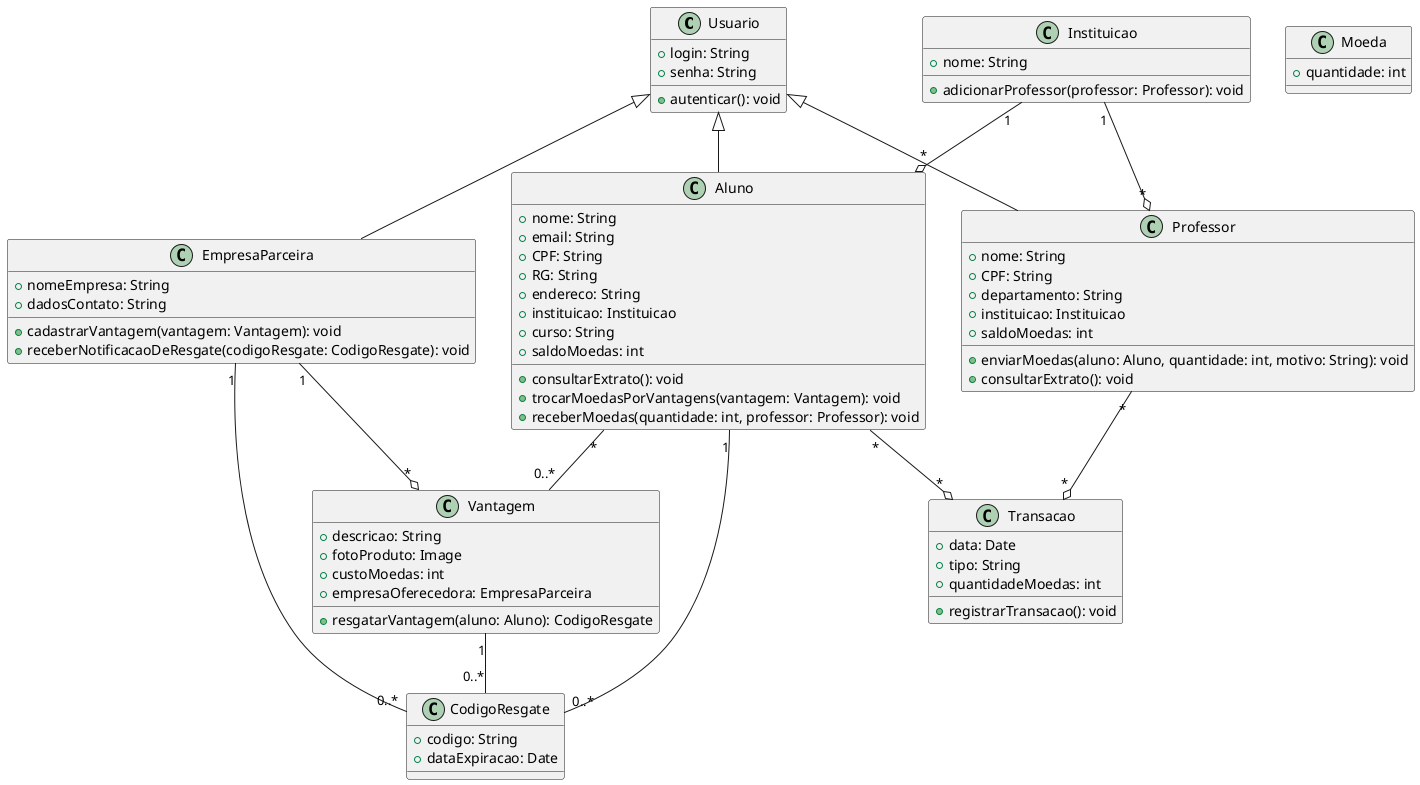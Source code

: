 @startuml

class Usuario {
  +login: String
  +senha: String
  +autenticar(): void
}

class Aluno {
  +nome: String
  +email: String
  +CPF: String
  +RG: String
  +endereco: String
  +instituicao: Instituicao
  +curso: String
  +saldoMoedas: int
  +consultarExtrato(): void
  +trocarMoedasPorVantagens(vantagem: Vantagem): void
  +receberMoedas(quantidade: int, professor: Professor): void
}

class Professor {
  +nome: String
  +CPF: String
  +departamento: String
  +instituicao: Instituicao
  +saldoMoedas: int
  +enviarMoedas(aluno: Aluno, quantidade: int, motivo: String): void
  +consultarExtrato(): void
}

class EmpresaParceira {
  +nomeEmpresa: String
  +dadosContato: String
  +cadastrarVantagem(vantagem: Vantagem): void
  +receberNotificacaoDeResgate(codigoResgate: CodigoResgate): void
}

class Instituicao {
  +nome: String
  +adicionarProfessor(professor: Professor): void
}

class Moeda {
  +quantidade: int
}

class Vantagem {
  +descricao: String
  +fotoProduto: Image
  +custoMoedas: int
  +empresaOferecedora: EmpresaParceira
  +resgatarVantagem(aluno: Aluno): CodigoResgate
}

class Transacao {
  +data: Date
  +tipo: String
  +quantidadeMoedas: int
  +registrarTransacao(): void
}

class CodigoResgate {
  +codigo: String
  +dataExpiracao: Date
}

Usuario <|-- Aluno
Usuario <|-- Professor
Usuario <|-- EmpresaParceira

Instituicao "1" --o "*" Professor
Instituicao "1" --o "*" Aluno

Aluno "*" --o "*" Transacao
Professor "*" --o "*" Transacao

Aluno "1" -- "0..*" CodigoResgate
EmpresaParceira "1" -- "0..*" CodigoResgate
Vantagem "1" -- "0..*" CodigoResgate

EmpresaParceira "1" --o "*" Vantagem
Aluno "*" -- "0..*" Vantagem

@enduml
